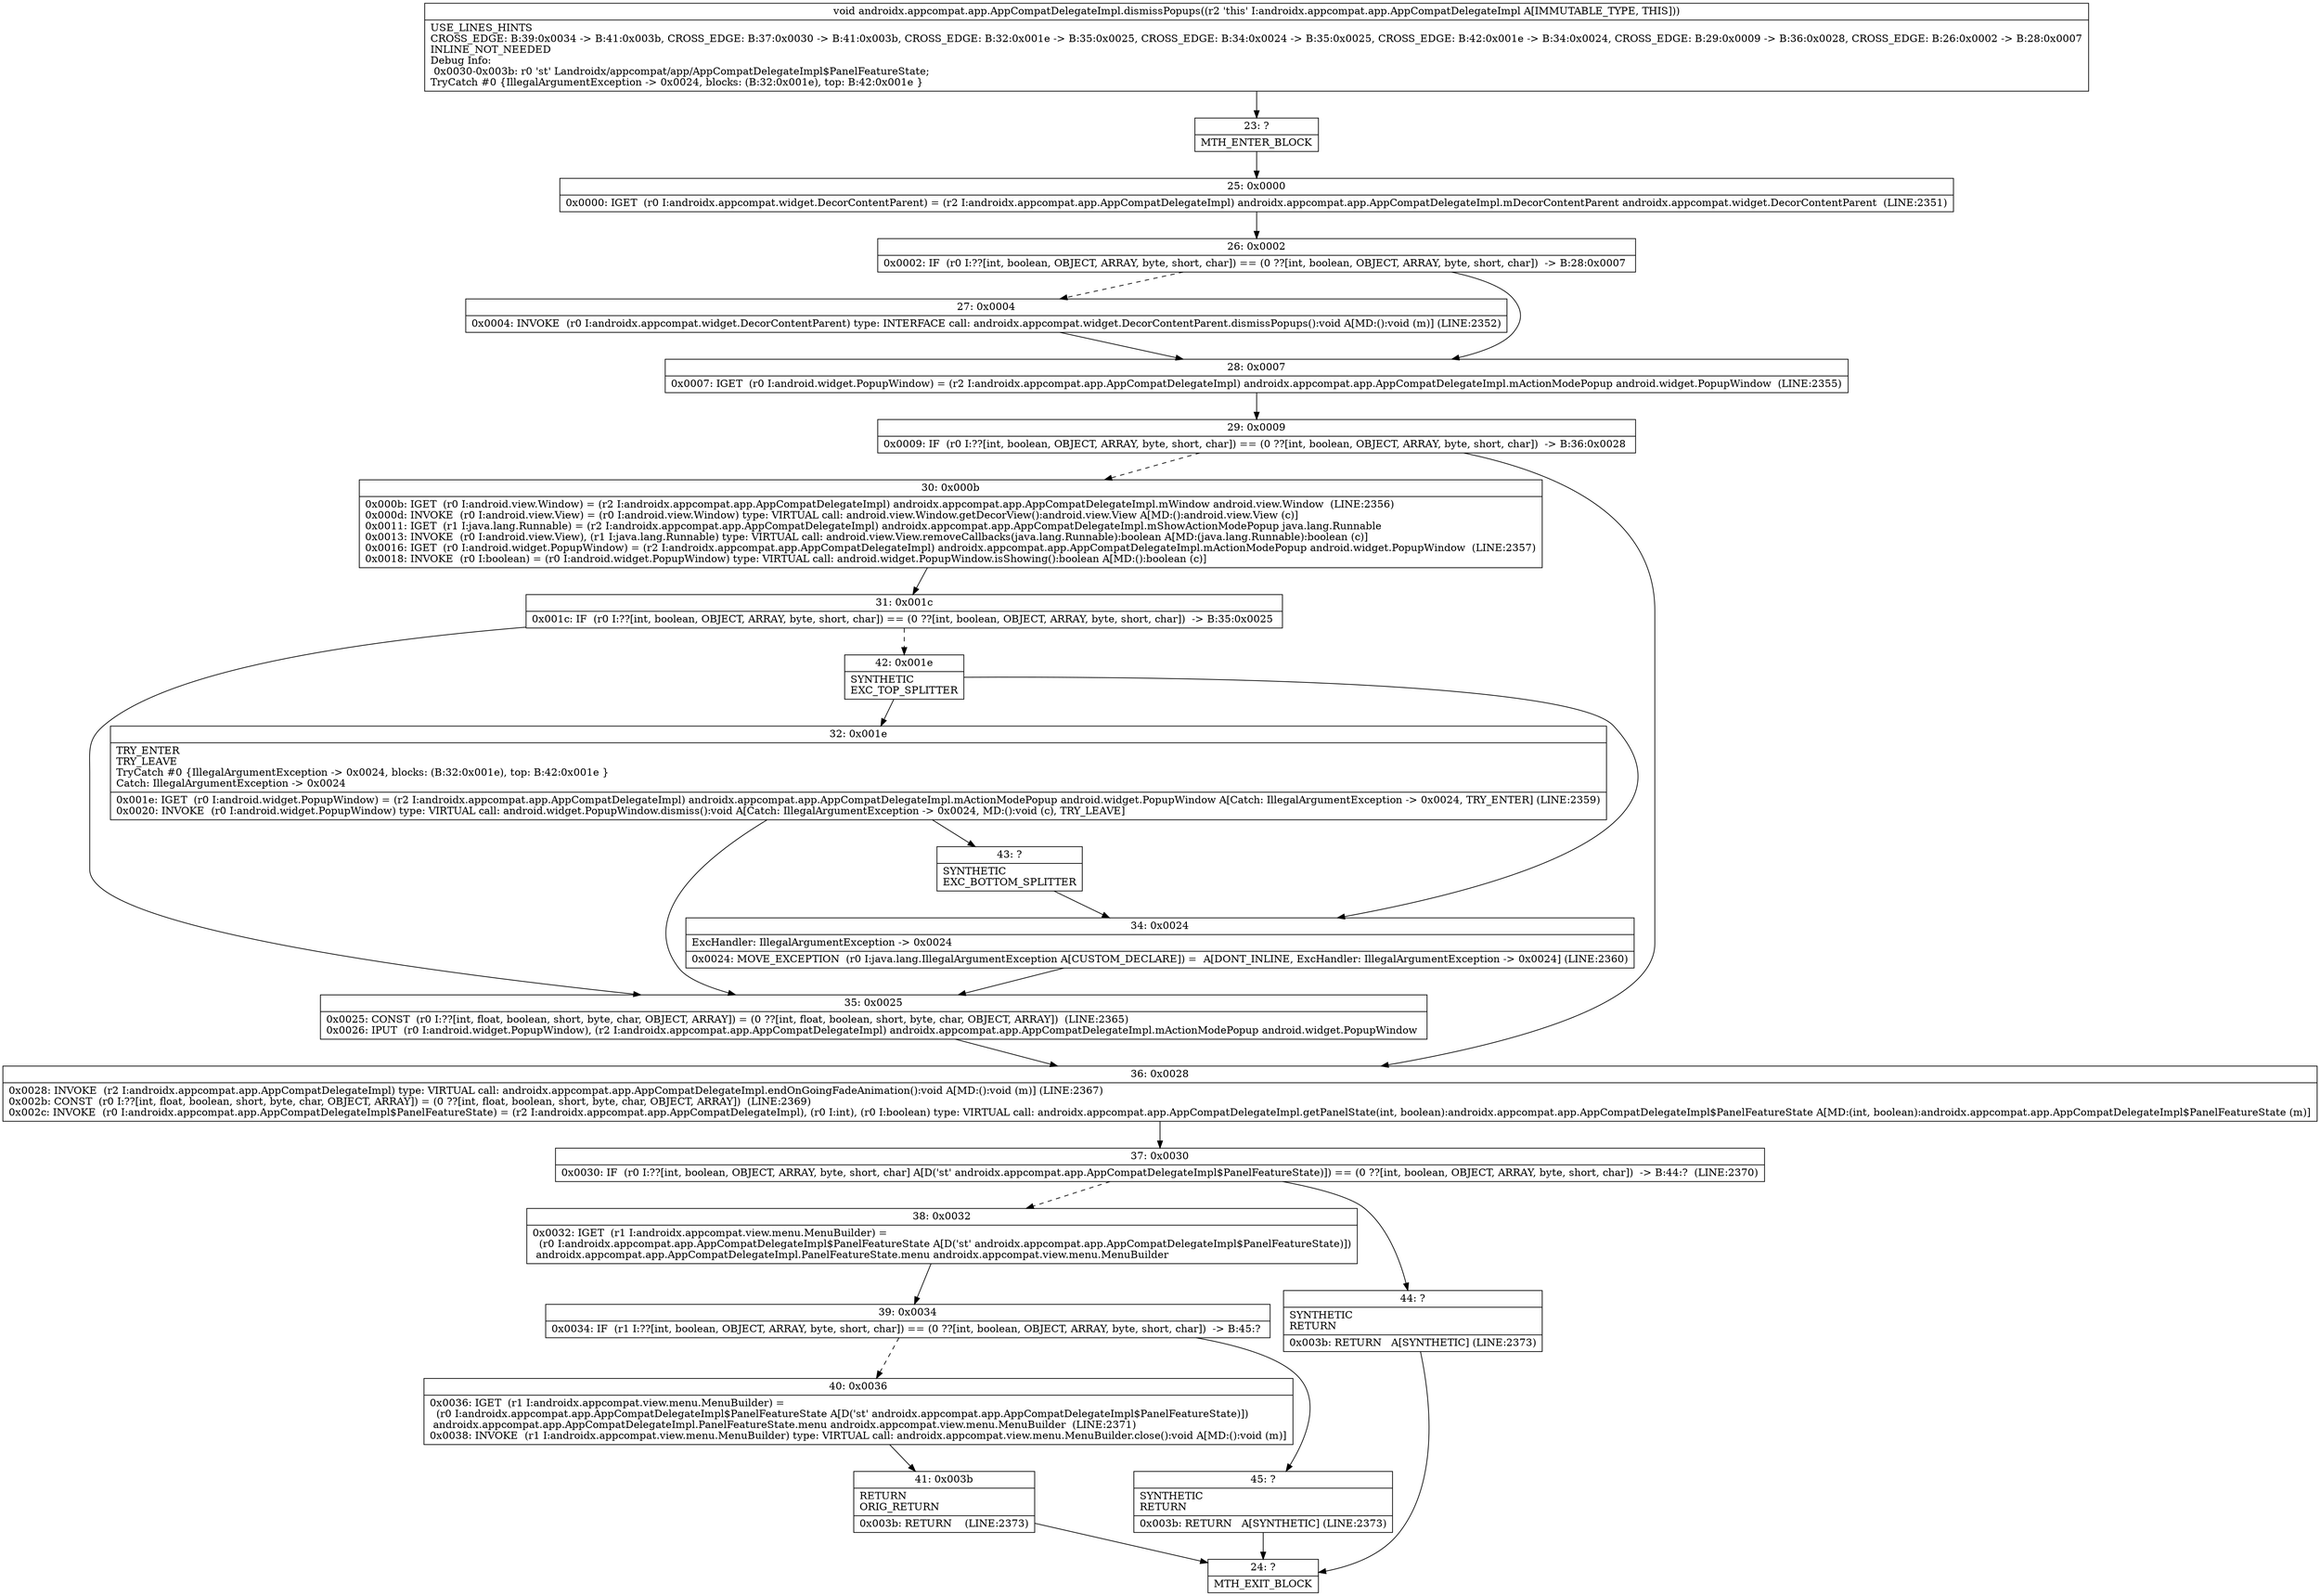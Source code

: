 digraph "CFG forandroidx.appcompat.app.AppCompatDelegateImpl.dismissPopups()V" {
Node_23 [shape=record,label="{23\:\ ?|MTH_ENTER_BLOCK\l}"];
Node_25 [shape=record,label="{25\:\ 0x0000|0x0000: IGET  (r0 I:androidx.appcompat.widget.DecorContentParent) = (r2 I:androidx.appcompat.app.AppCompatDelegateImpl) androidx.appcompat.app.AppCompatDelegateImpl.mDecorContentParent androidx.appcompat.widget.DecorContentParent  (LINE:2351)\l}"];
Node_26 [shape=record,label="{26\:\ 0x0002|0x0002: IF  (r0 I:??[int, boolean, OBJECT, ARRAY, byte, short, char]) == (0 ??[int, boolean, OBJECT, ARRAY, byte, short, char])  \-\> B:28:0x0007 \l}"];
Node_27 [shape=record,label="{27\:\ 0x0004|0x0004: INVOKE  (r0 I:androidx.appcompat.widget.DecorContentParent) type: INTERFACE call: androidx.appcompat.widget.DecorContentParent.dismissPopups():void A[MD:():void (m)] (LINE:2352)\l}"];
Node_28 [shape=record,label="{28\:\ 0x0007|0x0007: IGET  (r0 I:android.widget.PopupWindow) = (r2 I:androidx.appcompat.app.AppCompatDelegateImpl) androidx.appcompat.app.AppCompatDelegateImpl.mActionModePopup android.widget.PopupWindow  (LINE:2355)\l}"];
Node_29 [shape=record,label="{29\:\ 0x0009|0x0009: IF  (r0 I:??[int, boolean, OBJECT, ARRAY, byte, short, char]) == (0 ??[int, boolean, OBJECT, ARRAY, byte, short, char])  \-\> B:36:0x0028 \l}"];
Node_30 [shape=record,label="{30\:\ 0x000b|0x000b: IGET  (r0 I:android.view.Window) = (r2 I:androidx.appcompat.app.AppCompatDelegateImpl) androidx.appcompat.app.AppCompatDelegateImpl.mWindow android.view.Window  (LINE:2356)\l0x000d: INVOKE  (r0 I:android.view.View) = (r0 I:android.view.Window) type: VIRTUAL call: android.view.Window.getDecorView():android.view.View A[MD:():android.view.View (c)]\l0x0011: IGET  (r1 I:java.lang.Runnable) = (r2 I:androidx.appcompat.app.AppCompatDelegateImpl) androidx.appcompat.app.AppCompatDelegateImpl.mShowActionModePopup java.lang.Runnable \l0x0013: INVOKE  (r0 I:android.view.View), (r1 I:java.lang.Runnable) type: VIRTUAL call: android.view.View.removeCallbacks(java.lang.Runnable):boolean A[MD:(java.lang.Runnable):boolean (c)]\l0x0016: IGET  (r0 I:android.widget.PopupWindow) = (r2 I:androidx.appcompat.app.AppCompatDelegateImpl) androidx.appcompat.app.AppCompatDelegateImpl.mActionModePopup android.widget.PopupWindow  (LINE:2357)\l0x0018: INVOKE  (r0 I:boolean) = (r0 I:android.widget.PopupWindow) type: VIRTUAL call: android.widget.PopupWindow.isShowing():boolean A[MD:():boolean (c)]\l}"];
Node_31 [shape=record,label="{31\:\ 0x001c|0x001c: IF  (r0 I:??[int, boolean, OBJECT, ARRAY, byte, short, char]) == (0 ??[int, boolean, OBJECT, ARRAY, byte, short, char])  \-\> B:35:0x0025 \l}"];
Node_35 [shape=record,label="{35\:\ 0x0025|0x0025: CONST  (r0 I:??[int, float, boolean, short, byte, char, OBJECT, ARRAY]) = (0 ??[int, float, boolean, short, byte, char, OBJECT, ARRAY])  (LINE:2365)\l0x0026: IPUT  (r0 I:android.widget.PopupWindow), (r2 I:androidx.appcompat.app.AppCompatDelegateImpl) androidx.appcompat.app.AppCompatDelegateImpl.mActionModePopup android.widget.PopupWindow \l}"];
Node_42 [shape=record,label="{42\:\ 0x001e|SYNTHETIC\lEXC_TOP_SPLITTER\l}"];
Node_32 [shape=record,label="{32\:\ 0x001e|TRY_ENTER\lTRY_LEAVE\lTryCatch #0 \{IllegalArgumentException \-\> 0x0024, blocks: (B:32:0x001e), top: B:42:0x001e \}\lCatch: IllegalArgumentException \-\> 0x0024\l|0x001e: IGET  (r0 I:android.widget.PopupWindow) = (r2 I:androidx.appcompat.app.AppCompatDelegateImpl) androidx.appcompat.app.AppCompatDelegateImpl.mActionModePopup android.widget.PopupWindow A[Catch: IllegalArgumentException \-\> 0x0024, TRY_ENTER] (LINE:2359)\l0x0020: INVOKE  (r0 I:android.widget.PopupWindow) type: VIRTUAL call: android.widget.PopupWindow.dismiss():void A[Catch: IllegalArgumentException \-\> 0x0024, MD:():void (c), TRY_LEAVE]\l}"];
Node_43 [shape=record,label="{43\:\ ?|SYNTHETIC\lEXC_BOTTOM_SPLITTER\l}"];
Node_34 [shape=record,label="{34\:\ 0x0024|ExcHandler: IllegalArgumentException \-\> 0x0024\l|0x0024: MOVE_EXCEPTION  (r0 I:java.lang.IllegalArgumentException A[CUSTOM_DECLARE]) =  A[DONT_INLINE, ExcHandler: IllegalArgumentException \-\> 0x0024] (LINE:2360)\l}"];
Node_36 [shape=record,label="{36\:\ 0x0028|0x0028: INVOKE  (r2 I:androidx.appcompat.app.AppCompatDelegateImpl) type: VIRTUAL call: androidx.appcompat.app.AppCompatDelegateImpl.endOnGoingFadeAnimation():void A[MD:():void (m)] (LINE:2367)\l0x002b: CONST  (r0 I:??[int, float, boolean, short, byte, char, OBJECT, ARRAY]) = (0 ??[int, float, boolean, short, byte, char, OBJECT, ARRAY])  (LINE:2369)\l0x002c: INVOKE  (r0 I:androidx.appcompat.app.AppCompatDelegateImpl$PanelFeatureState) = (r2 I:androidx.appcompat.app.AppCompatDelegateImpl), (r0 I:int), (r0 I:boolean) type: VIRTUAL call: androidx.appcompat.app.AppCompatDelegateImpl.getPanelState(int, boolean):androidx.appcompat.app.AppCompatDelegateImpl$PanelFeatureState A[MD:(int, boolean):androidx.appcompat.app.AppCompatDelegateImpl$PanelFeatureState (m)]\l}"];
Node_37 [shape=record,label="{37\:\ 0x0030|0x0030: IF  (r0 I:??[int, boolean, OBJECT, ARRAY, byte, short, char] A[D('st' androidx.appcompat.app.AppCompatDelegateImpl$PanelFeatureState)]) == (0 ??[int, boolean, OBJECT, ARRAY, byte, short, char])  \-\> B:44:?  (LINE:2370)\l}"];
Node_38 [shape=record,label="{38\:\ 0x0032|0x0032: IGET  (r1 I:androidx.appcompat.view.menu.MenuBuilder) = \l  (r0 I:androidx.appcompat.app.AppCompatDelegateImpl$PanelFeatureState A[D('st' androidx.appcompat.app.AppCompatDelegateImpl$PanelFeatureState)])\l androidx.appcompat.app.AppCompatDelegateImpl.PanelFeatureState.menu androidx.appcompat.view.menu.MenuBuilder \l}"];
Node_39 [shape=record,label="{39\:\ 0x0034|0x0034: IF  (r1 I:??[int, boolean, OBJECT, ARRAY, byte, short, char]) == (0 ??[int, boolean, OBJECT, ARRAY, byte, short, char])  \-\> B:45:? \l}"];
Node_40 [shape=record,label="{40\:\ 0x0036|0x0036: IGET  (r1 I:androidx.appcompat.view.menu.MenuBuilder) = \l  (r0 I:androidx.appcompat.app.AppCompatDelegateImpl$PanelFeatureState A[D('st' androidx.appcompat.app.AppCompatDelegateImpl$PanelFeatureState)])\l androidx.appcompat.app.AppCompatDelegateImpl.PanelFeatureState.menu androidx.appcompat.view.menu.MenuBuilder  (LINE:2371)\l0x0038: INVOKE  (r1 I:androidx.appcompat.view.menu.MenuBuilder) type: VIRTUAL call: androidx.appcompat.view.menu.MenuBuilder.close():void A[MD:():void (m)]\l}"];
Node_41 [shape=record,label="{41\:\ 0x003b|RETURN\lORIG_RETURN\l|0x003b: RETURN    (LINE:2373)\l}"];
Node_24 [shape=record,label="{24\:\ ?|MTH_EXIT_BLOCK\l}"];
Node_45 [shape=record,label="{45\:\ ?|SYNTHETIC\lRETURN\l|0x003b: RETURN   A[SYNTHETIC] (LINE:2373)\l}"];
Node_44 [shape=record,label="{44\:\ ?|SYNTHETIC\lRETURN\l|0x003b: RETURN   A[SYNTHETIC] (LINE:2373)\l}"];
MethodNode[shape=record,label="{void androidx.appcompat.app.AppCompatDelegateImpl.dismissPopups((r2 'this' I:androidx.appcompat.app.AppCompatDelegateImpl A[IMMUTABLE_TYPE, THIS]))  | USE_LINES_HINTS\lCROSS_EDGE: B:39:0x0034 \-\> B:41:0x003b, CROSS_EDGE: B:37:0x0030 \-\> B:41:0x003b, CROSS_EDGE: B:32:0x001e \-\> B:35:0x0025, CROSS_EDGE: B:34:0x0024 \-\> B:35:0x0025, CROSS_EDGE: B:42:0x001e \-\> B:34:0x0024, CROSS_EDGE: B:29:0x0009 \-\> B:36:0x0028, CROSS_EDGE: B:26:0x0002 \-\> B:28:0x0007\lINLINE_NOT_NEEDED\lDebug Info:\l  0x0030\-0x003b: r0 'st' Landroidx\/appcompat\/app\/AppCompatDelegateImpl$PanelFeatureState;\lTryCatch #0 \{IllegalArgumentException \-\> 0x0024, blocks: (B:32:0x001e), top: B:42:0x001e \}\l}"];
MethodNode -> Node_23;Node_23 -> Node_25;
Node_25 -> Node_26;
Node_26 -> Node_27[style=dashed];
Node_26 -> Node_28;
Node_27 -> Node_28;
Node_28 -> Node_29;
Node_29 -> Node_30[style=dashed];
Node_29 -> Node_36;
Node_30 -> Node_31;
Node_31 -> Node_35;
Node_31 -> Node_42[style=dashed];
Node_35 -> Node_36;
Node_42 -> Node_32;
Node_42 -> Node_34;
Node_32 -> Node_35;
Node_32 -> Node_43;
Node_43 -> Node_34;
Node_34 -> Node_35;
Node_36 -> Node_37;
Node_37 -> Node_38[style=dashed];
Node_37 -> Node_44;
Node_38 -> Node_39;
Node_39 -> Node_40[style=dashed];
Node_39 -> Node_45;
Node_40 -> Node_41;
Node_41 -> Node_24;
Node_45 -> Node_24;
Node_44 -> Node_24;
}

